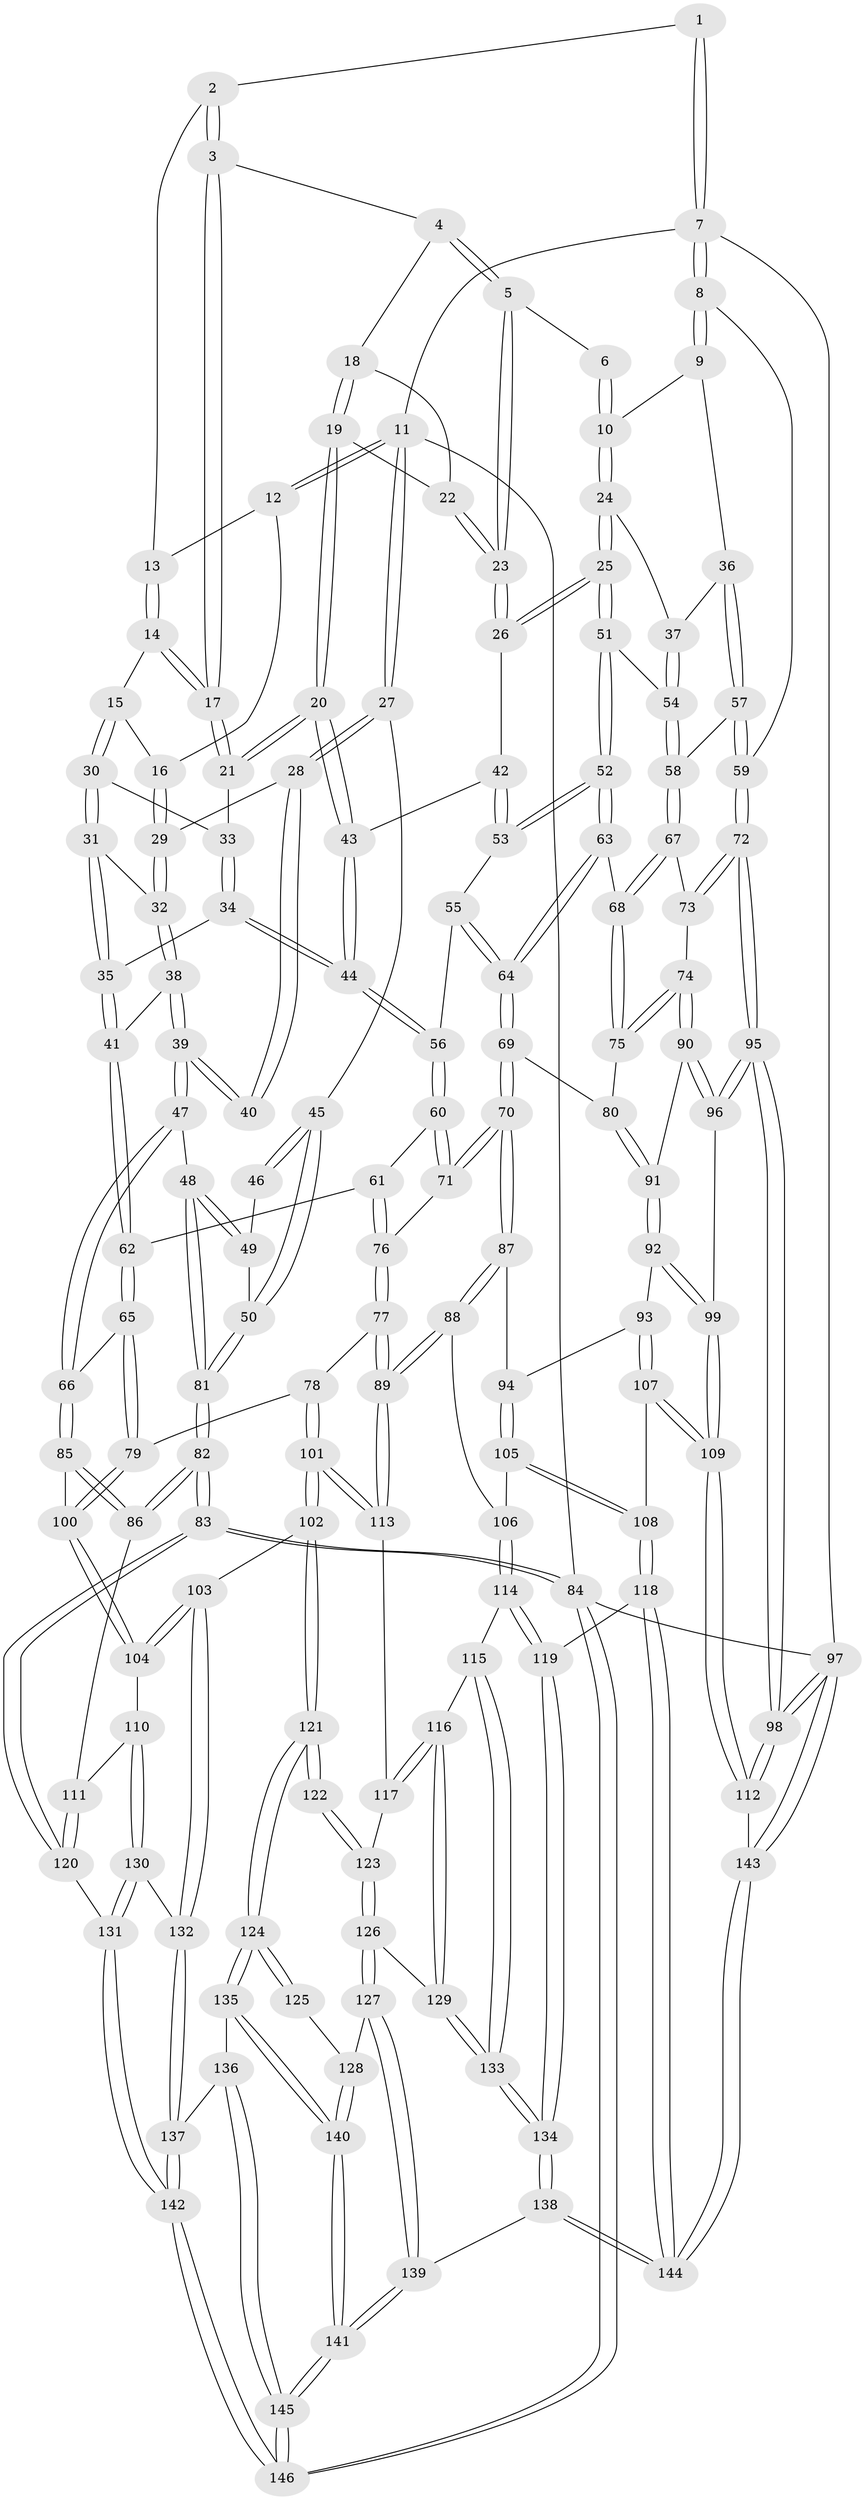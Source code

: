// coarse degree distribution, {2: 0.08620689655172414, 4: 0.3103448275862069, 3: 0.1724137931034483, 6: 0.08620689655172414, 5: 0.27586206896551724, 7: 0.06896551724137931}
// Generated by graph-tools (version 1.1) at 2025/05/03/04/25 22:05:31]
// undirected, 146 vertices, 362 edges
graph export_dot {
graph [start="1"]
  node [color=gray90,style=filled];
  1 [pos="+0.8102370978376143+0"];
  2 [pos="+0.5406609394938316+0"];
  3 [pos="+0.6195782437946794+0.0479437814349222"];
  4 [pos="+0.638920620914848+0.06085256306590741"];
  5 [pos="+0.7052359807734064+0.09273050820288595"];
  6 [pos="+0.8087226365033582+0"];
  7 [pos="+1+0"];
  8 [pos="+1+0"];
  9 [pos="+0.9701576170302936+0.08984068278650105"];
  10 [pos="+0.8442409891406852+0.12306043590034894"];
  11 [pos="+0+0"];
  12 [pos="+0.29294208356305074+0"];
  13 [pos="+0.5157704070301897+0"];
  14 [pos="+0.43774286913124477+0.031148992221417884"];
  15 [pos="+0.40696997282069663+0.07178029766066908"];
  16 [pos="+0.2754368797597777+0.07733754597723112"];
  17 [pos="+0.565465648783663+0.16826157339337977"];
  18 [pos="+0.6496202397334044+0.14043469210747742"];
  19 [pos="+0.5927153635070135+0.19121946998904787"];
  20 [pos="+0.5715347685799543+0.20014184967312126"];
  21 [pos="+0.5653769114398174+0.17924003050102086"];
  22 [pos="+0.6911848009653999+0.16413689178192295"];
  23 [pos="+0.7603214984138198+0.16110336938441053"];
  24 [pos="+0.8063525638531637+0.1845205647203798"];
  25 [pos="+0.8041402836421192+0.1853777197400933"];
  26 [pos="+0.7963013689459257+0.18561911930749958"];
  27 [pos="+0+0"];
  28 [pos="+0.17460535985439635+0.11269603557515256"];
  29 [pos="+0.20685516148169183+0.12053290712295409"];
  30 [pos="+0.40955116690887744+0.13440591044941785"];
  31 [pos="+0.36568185662104835+0.19377916740728404"];
  32 [pos="+0.2283328582416168+0.15352195106437058"];
  33 [pos="+0.42221871836633396+0.14528908401342872"];
  34 [pos="+0.4919787291673952+0.26912892123615656"];
  35 [pos="+0.3641017533432708+0.29181087039861753"];
  36 [pos="+0.9639516957445353+0.2717912490855377"];
  37 [pos="+0.882192781131149+0.23167901080738953"];
  38 [pos="+0.2606913193445453+0.3173837731633476"];
  39 [pos="+0.18812681935551598+0.37141314058228925"];
  40 [pos="+0.1236783174351742+0.2376412995649866"];
  41 [pos="+0.3433811038592907+0.31482920751370846"];
  42 [pos="+0.7475811482108963+0.2268868395470871"];
  43 [pos="+0.5681761948069851+0.25474569700885596"];
  44 [pos="+0.5539658144217299+0.2828600886428885"];
  45 [pos="+0+0"];
  46 [pos="+0.0806169273979888+0.2417425543989338"];
  47 [pos="+0.14717664544671172+0.43902322905257135"];
  48 [pos="+0.09940679575258556+0.4264121732803977"];
  49 [pos="+0.05376848314386164+0.2775935213208922"];
  50 [pos="+0+0.20316878868704935"];
  51 [pos="+0.8120939292211976+0.36475401975756094"];
  52 [pos="+0.7710452997534518+0.3844254940556658"];
  53 [pos="+0.7111236489308074+0.32353482146107315"];
  54 [pos="+0.8493119549755758+0.37551407559863237"];
  55 [pos="+0.6297664227701525+0.3465508024671882"];
  56 [pos="+0.5650153418840924+0.32571454957941454"];
  57 [pos="+0.9656160347808688+0.2732060651828063"];
  58 [pos="+0.8808060038428819+0.389371661387846"];
  59 [pos="+1+0.32934578387402186"];
  60 [pos="+0.5412246222809176+0.3776408154537323"];
  61 [pos="+0.48423237079372194+0.42486487091220076"];
  62 [pos="+0.40219692736840795+0.4198216307591642"];
  63 [pos="+0.764860551489909+0.3975133285839172"];
  64 [pos="+0.7110934727441699+0.46789408462473026"];
  65 [pos="+0.3181733471223855+0.5422675002369942"];
  66 [pos="+0.14861697124445256+0.4422644800372241"];
  67 [pos="+0.896053159515956+0.42520657263268535"];
  68 [pos="+0.8419141442745385+0.47258201965311525"];
  69 [pos="+0.7044485394150066+0.5107272807695524"];
  70 [pos="+0.6992881936246464+0.5134344253294029"];
  71 [pos="+0.6141347754768667+0.47821173557254104"];
  72 [pos="+1+0.47200428083616947"];
  73 [pos="+0.9097697371633776+0.4335102706070726"];
  74 [pos="+0.9076636680892557+0.5618601210018863"];
  75 [pos="+0.8215161838742707+0.5061196988241579"];
  76 [pos="+0.5086815857413646+0.5397300854437337"];
  77 [pos="+0.4911441182607252+0.6508494584420613"];
  78 [pos="+0.35936246723056553+0.610459240539468"];
  79 [pos="+0.3408685430816329+0.5977594665294453"];
  80 [pos="+0.7518452906557093+0.530128390668701"];
  81 [pos="+0+0.41862167841103837"];
  82 [pos="+0+0.660676811934806"];
  83 [pos="+0+0.8626279413893674"];
  84 [pos="+0+1"];
  85 [pos="+0.11020216014663928+0.582721832507163"];
  86 [pos="+0+0.6725279858374765"];
  87 [pos="+0.6705993193465432+0.5575912091260958"];
  88 [pos="+0.5543159099716773+0.6570589834744991"];
  89 [pos="+0.49820255885530085+0.658181153662103"];
  90 [pos="+0.9106052567683864+0.56667091023149"];
  91 [pos="+0.7789056803117154+0.578860771256304"];
  92 [pos="+0.8064076213202612+0.6638330207247716"];
  93 [pos="+0.7760776009534391+0.6867873745467691"];
  94 [pos="+0.7415668908195977+0.6908403994347334"];
  95 [pos="+1+0.6125465735164216"];
  96 [pos="+0.9690942757883064+0.6338083294052979"];
  97 [pos="+1+1"];
  98 [pos="+1+1"];
  99 [pos="+0.9100018724945504+0.6721214049585928"];
  100 [pos="+0.21037641815570948+0.6830536363579358"];
  101 [pos="+0.30685224188056587+0.797647553311894"];
  102 [pos="+0.3040458667709778+0.8022853738474156"];
  103 [pos="+0.2997323654809373+0.8020864000202116"];
  104 [pos="+0.1967333747810205+0.7341309507256616"];
  105 [pos="+0.6989040336406274+0.7127904358553057"];
  106 [pos="+0.6554322080299774+0.7246297970695141"];
  107 [pos="+0.8014446542501668+0.8249236069415522"];
  108 [pos="+0.7811215178117414+0.83601065335157"];
  109 [pos="+0.882760488465038+0.8258576528600383"];
  110 [pos="+0.1446616187133092+0.7688820356075479"];
  111 [pos="+0.07074331058996841+0.7436998958277236"];
  112 [pos="+0.8877437352669059+0.830917309431099"];
  113 [pos="+0.49078041540053574+0.6980217674960952"];
  114 [pos="+0.6607793352948084+0.8094184764750365"];
  115 [pos="+0.642326598940498+0.8205662525987956"];
  116 [pos="+0.5668338986963388+0.8142853983522078"];
  117 [pos="+0.49057574239297325+0.7053550146202449"];
  118 [pos="+0.748415322378113+0.862404116205633"];
  119 [pos="+0.6942779782495033+0.8337873192863838"];
  120 [pos="+0.025295129139689808+0.849559161563997"];
  121 [pos="+0.31788753937521796+0.816531164418333"];
  122 [pos="+0.4397175772220514+0.7802423668034246"];
  123 [pos="+0.47432640129691234+0.7538831458970221"];
  124 [pos="+0.33017897789239825+0.8364479674863203"];
  125 [pos="+0.422827656499757+0.8035553819269888"];
  126 [pos="+0.4785801821391301+0.8436409039272412"];
  127 [pos="+0.47415068821596307+0.8549062998795575"];
  128 [pos="+0.3908604093221735+0.8576208430536612"];
  129 [pos="+0.5543768727922577+0.8557635531146486"];
  130 [pos="+0.14716958674896022+0.8250744815206419"];
  131 [pos="+0.1054610876173166+0.9199402523783172"];
  132 [pos="+0.23683286377495974+0.8647159472928709"];
  133 [pos="+0.5844762164919605+0.9278316323601715"];
  134 [pos="+0.5810835033133755+0.9929007240886396"];
  135 [pos="+0.34766555494228046+0.8676938054920922"];
  136 [pos="+0.2751290319397565+0.9105201160898516"];
  137 [pos="+0.23702594427687365+0.8969105362033868"];
  138 [pos="+0.5609971344605655+1"];
  139 [pos="+0.4896427559526466+1"];
  140 [pos="+0.3563430857782083+0.8753164329048777"];
  141 [pos="+0.45574373523582357+1"];
  142 [pos="+0.11770465737955832+1"];
  143 [pos="+0.7550062972128094+1"];
  144 [pos="+0.7215060889312988+1"];
  145 [pos="+0.37629420842070566+1"];
  146 [pos="+0.07226631830660893+1"];
  1 -- 2;
  1 -- 7;
  1 -- 7;
  2 -- 3;
  2 -- 3;
  2 -- 13;
  3 -- 4;
  3 -- 17;
  3 -- 17;
  4 -- 5;
  4 -- 5;
  4 -- 18;
  5 -- 6;
  5 -- 23;
  5 -- 23;
  6 -- 10;
  6 -- 10;
  7 -- 8;
  7 -- 8;
  7 -- 11;
  7 -- 97;
  8 -- 9;
  8 -- 9;
  8 -- 59;
  9 -- 10;
  9 -- 36;
  10 -- 24;
  10 -- 24;
  11 -- 12;
  11 -- 12;
  11 -- 27;
  11 -- 27;
  11 -- 84;
  12 -- 13;
  12 -- 16;
  13 -- 14;
  13 -- 14;
  14 -- 15;
  14 -- 17;
  14 -- 17;
  15 -- 16;
  15 -- 30;
  15 -- 30;
  16 -- 29;
  16 -- 29;
  17 -- 21;
  17 -- 21;
  18 -- 19;
  18 -- 19;
  18 -- 22;
  19 -- 20;
  19 -- 20;
  19 -- 22;
  20 -- 21;
  20 -- 21;
  20 -- 43;
  20 -- 43;
  21 -- 33;
  22 -- 23;
  22 -- 23;
  23 -- 26;
  23 -- 26;
  24 -- 25;
  24 -- 25;
  24 -- 37;
  25 -- 26;
  25 -- 26;
  25 -- 51;
  25 -- 51;
  26 -- 42;
  27 -- 28;
  27 -- 28;
  27 -- 45;
  28 -- 29;
  28 -- 40;
  28 -- 40;
  29 -- 32;
  29 -- 32;
  30 -- 31;
  30 -- 31;
  30 -- 33;
  31 -- 32;
  31 -- 35;
  31 -- 35;
  32 -- 38;
  32 -- 38;
  33 -- 34;
  33 -- 34;
  34 -- 35;
  34 -- 44;
  34 -- 44;
  35 -- 41;
  35 -- 41;
  36 -- 37;
  36 -- 57;
  36 -- 57;
  37 -- 54;
  37 -- 54;
  38 -- 39;
  38 -- 39;
  38 -- 41;
  39 -- 40;
  39 -- 40;
  39 -- 47;
  39 -- 47;
  41 -- 62;
  41 -- 62;
  42 -- 43;
  42 -- 53;
  42 -- 53;
  43 -- 44;
  43 -- 44;
  44 -- 56;
  44 -- 56;
  45 -- 46;
  45 -- 46;
  45 -- 50;
  45 -- 50;
  46 -- 49;
  47 -- 48;
  47 -- 66;
  47 -- 66;
  48 -- 49;
  48 -- 49;
  48 -- 81;
  48 -- 81;
  49 -- 50;
  50 -- 81;
  50 -- 81;
  51 -- 52;
  51 -- 52;
  51 -- 54;
  52 -- 53;
  52 -- 53;
  52 -- 63;
  52 -- 63;
  53 -- 55;
  54 -- 58;
  54 -- 58;
  55 -- 56;
  55 -- 64;
  55 -- 64;
  56 -- 60;
  56 -- 60;
  57 -- 58;
  57 -- 59;
  57 -- 59;
  58 -- 67;
  58 -- 67;
  59 -- 72;
  59 -- 72;
  60 -- 61;
  60 -- 71;
  60 -- 71;
  61 -- 62;
  61 -- 76;
  61 -- 76;
  62 -- 65;
  62 -- 65;
  63 -- 64;
  63 -- 64;
  63 -- 68;
  64 -- 69;
  64 -- 69;
  65 -- 66;
  65 -- 79;
  65 -- 79;
  66 -- 85;
  66 -- 85;
  67 -- 68;
  67 -- 68;
  67 -- 73;
  68 -- 75;
  68 -- 75;
  69 -- 70;
  69 -- 70;
  69 -- 80;
  70 -- 71;
  70 -- 71;
  70 -- 87;
  70 -- 87;
  71 -- 76;
  72 -- 73;
  72 -- 73;
  72 -- 95;
  72 -- 95;
  73 -- 74;
  74 -- 75;
  74 -- 75;
  74 -- 90;
  74 -- 90;
  75 -- 80;
  76 -- 77;
  76 -- 77;
  77 -- 78;
  77 -- 89;
  77 -- 89;
  78 -- 79;
  78 -- 101;
  78 -- 101;
  79 -- 100;
  79 -- 100;
  80 -- 91;
  80 -- 91;
  81 -- 82;
  81 -- 82;
  82 -- 83;
  82 -- 83;
  82 -- 86;
  82 -- 86;
  83 -- 84;
  83 -- 84;
  83 -- 120;
  83 -- 120;
  84 -- 146;
  84 -- 146;
  84 -- 97;
  85 -- 86;
  85 -- 86;
  85 -- 100;
  86 -- 111;
  87 -- 88;
  87 -- 88;
  87 -- 94;
  88 -- 89;
  88 -- 89;
  88 -- 106;
  89 -- 113;
  89 -- 113;
  90 -- 91;
  90 -- 96;
  90 -- 96;
  91 -- 92;
  91 -- 92;
  92 -- 93;
  92 -- 99;
  92 -- 99;
  93 -- 94;
  93 -- 107;
  93 -- 107;
  94 -- 105;
  94 -- 105;
  95 -- 96;
  95 -- 96;
  95 -- 98;
  95 -- 98;
  96 -- 99;
  97 -- 98;
  97 -- 98;
  97 -- 143;
  97 -- 143;
  98 -- 112;
  98 -- 112;
  99 -- 109;
  99 -- 109;
  100 -- 104;
  100 -- 104;
  101 -- 102;
  101 -- 102;
  101 -- 113;
  101 -- 113;
  102 -- 103;
  102 -- 121;
  102 -- 121;
  103 -- 104;
  103 -- 104;
  103 -- 132;
  103 -- 132;
  104 -- 110;
  105 -- 106;
  105 -- 108;
  105 -- 108;
  106 -- 114;
  106 -- 114;
  107 -- 108;
  107 -- 109;
  107 -- 109;
  108 -- 118;
  108 -- 118;
  109 -- 112;
  109 -- 112;
  110 -- 111;
  110 -- 130;
  110 -- 130;
  111 -- 120;
  111 -- 120;
  112 -- 143;
  113 -- 117;
  114 -- 115;
  114 -- 119;
  114 -- 119;
  115 -- 116;
  115 -- 133;
  115 -- 133;
  116 -- 117;
  116 -- 117;
  116 -- 129;
  116 -- 129;
  117 -- 123;
  118 -- 119;
  118 -- 144;
  118 -- 144;
  119 -- 134;
  119 -- 134;
  120 -- 131;
  121 -- 122;
  121 -- 122;
  121 -- 124;
  121 -- 124;
  122 -- 123;
  122 -- 123;
  123 -- 126;
  123 -- 126;
  124 -- 125;
  124 -- 125;
  124 -- 135;
  124 -- 135;
  125 -- 128;
  126 -- 127;
  126 -- 127;
  126 -- 129;
  127 -- 128;
  127 -- 139;
  127 -- 139;
  128 -- 140;
  128 -- 140;
  129 -- 133;
  129 -- 133;
  130 -- 131;
  130 -- 131;
  130 -- 132;
  131 -- 142;
  131 -- 142;
  132 -- 137;
  132 -- 137;
  133 -- 134;
  133 -- 134;
  134 -- 138;
  134 -- 138;
  135 -- 136;
  135 -- 140;
  135 -- 140;
  136 -- 137;
  136 -- 145;
  136 -- 145;
  137 -- 142;
  137 -- 142;
  138 -- 139;
  138 -- 144;
  138 -- 144;
  139 -- 141;
  139 -- 141;
  140 -- 141;
  140 -- 141;
  141 -- 145;
  141 -- 145;
  142 -- 146;
  142 -- 146;
  143 -- 144;
  143 -- 144;
  145 -- 146;
  145 -- 146;
}
